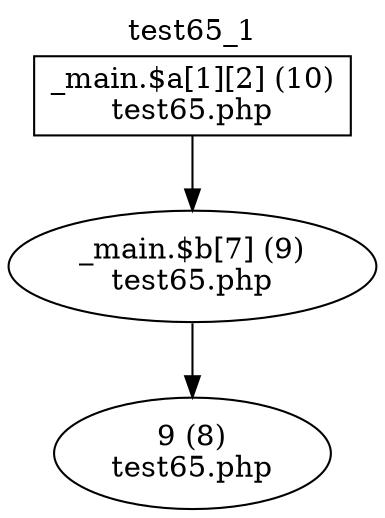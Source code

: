 digraph cfg {
  label="test65_1";
  labelloc=t;
  n1 [shape=box, label="_main.$a[1][2] (10)\ntest65.php"];
  n2 [shape=ellipse, label="_main.$b[7] (9)\ntest65.php"];
  n3 [shape=ellipse, label="9 (8)\ntest65.php"];
  n1 -> n2;
  n2 -> n3;
}
